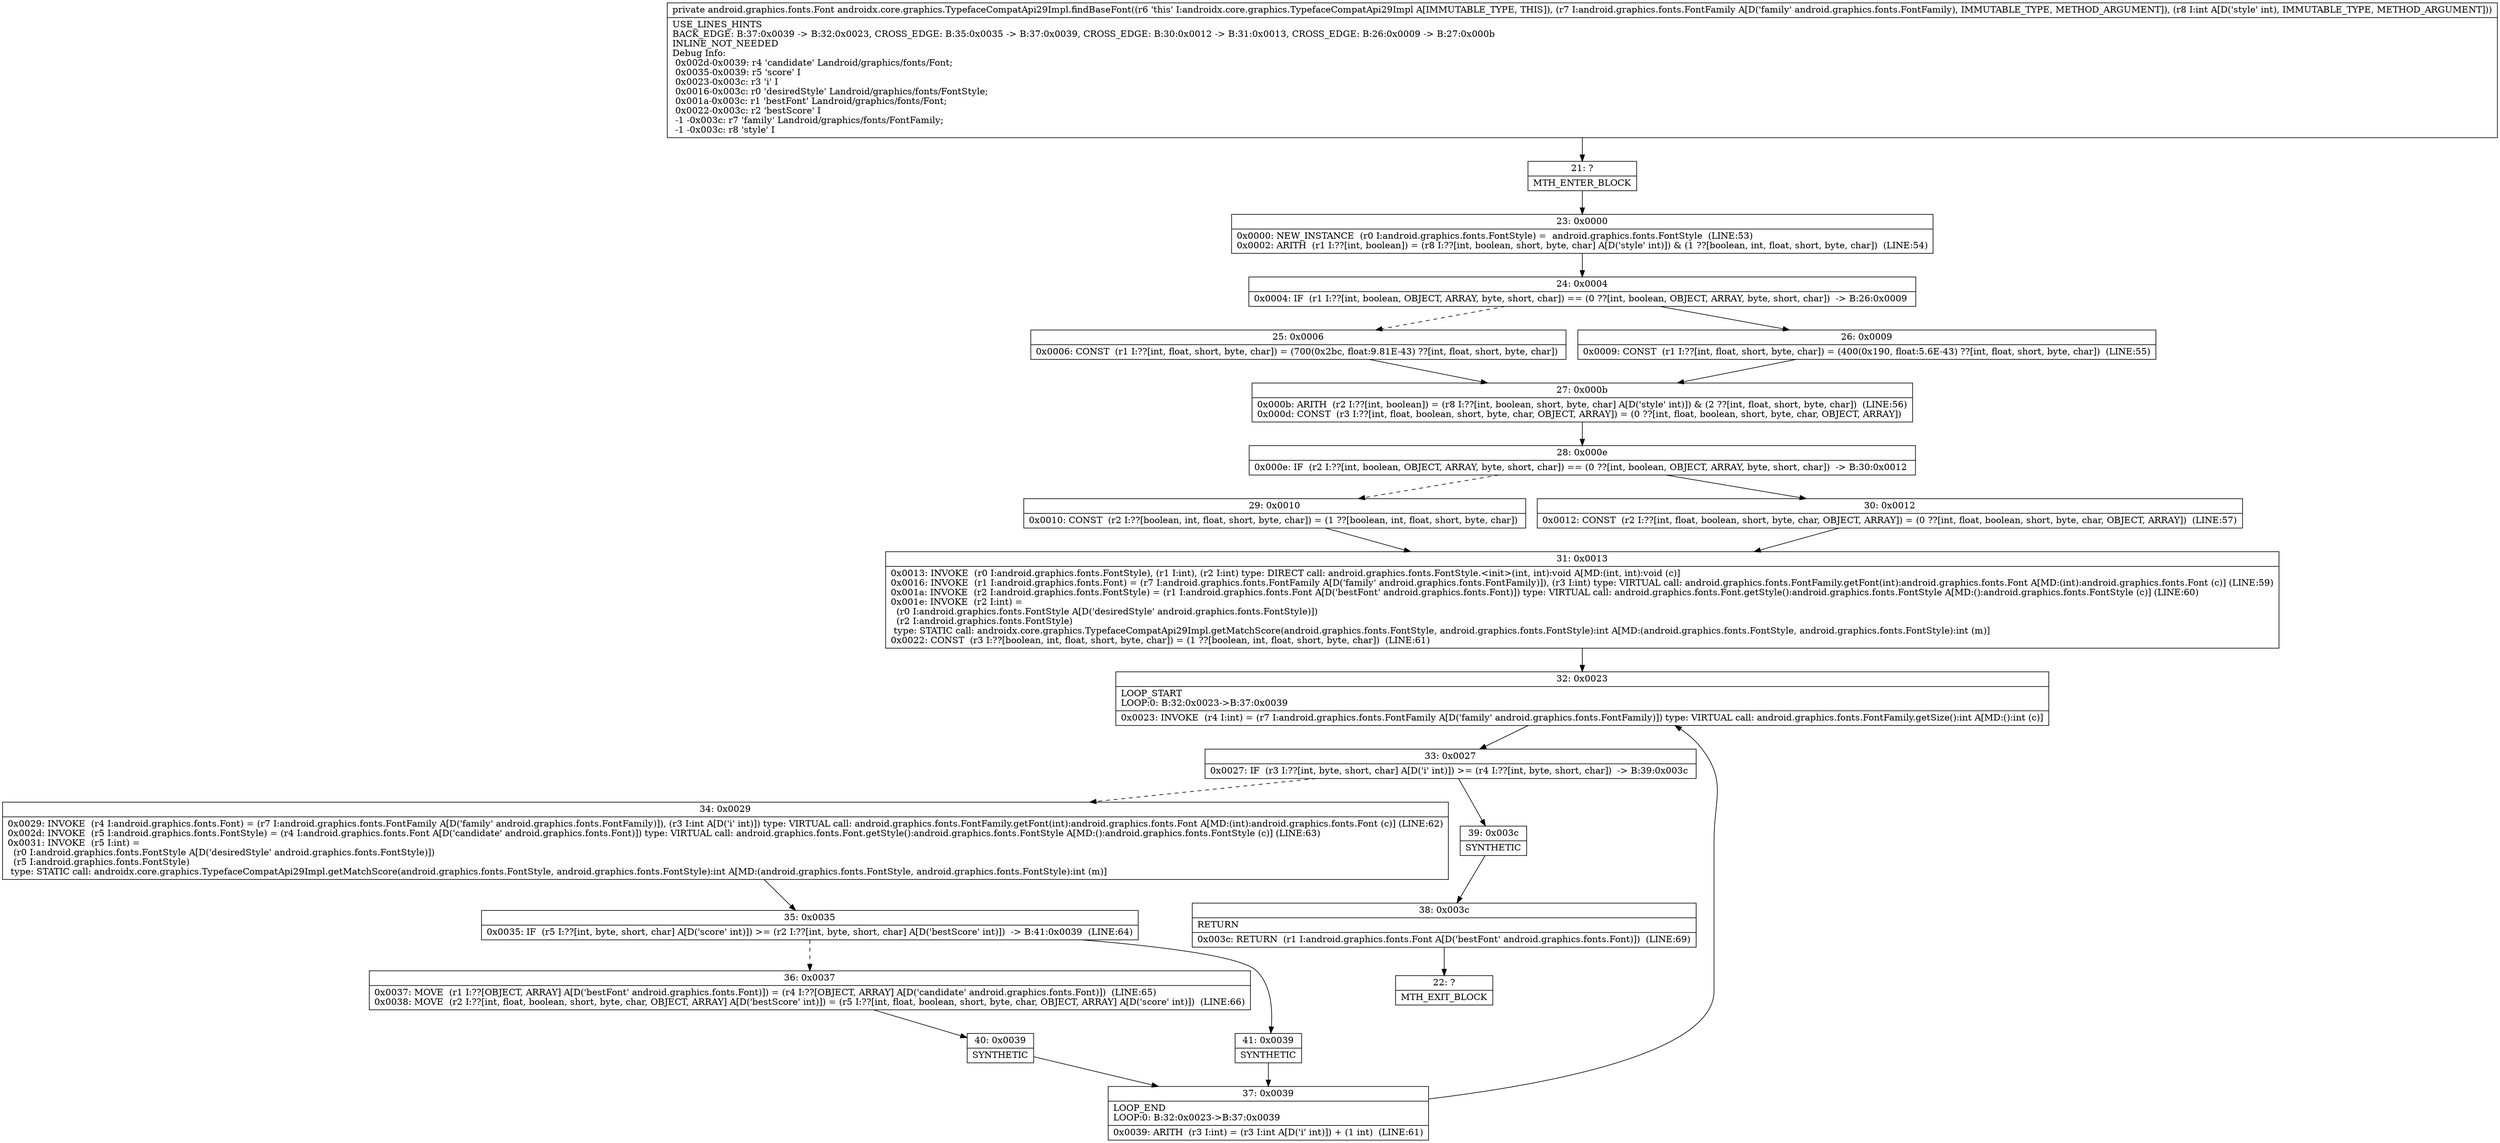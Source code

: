 digraph "CFG forandroidx.core.graphics.TypefaceCompatApi29Impl.findBaseFont(Landroid\/graphics\/fonts\/FontFamily;I)Landroid\/graphics\/fonts\/Font;" {
Node_21 [shape=record,label="{21\:\ ?|MTH_ENTER_BLOCK\l}"];
Node_23 [shape=record,label="{23\:\ 0x0000|0x0000: NEW_INSTANCE  (r0 I:android.graphics.fonts.FontStyle) =  android.graphics.fonts.FontStyle  (LINE:53)\l0x0002: ARITH  (r1 I:??[int, boolean]) = (r8 I:??[int, boolean, short, byte, char] A[D('style' int)]) & (1 ??[boolean, int, float, short, byte, char])  (LINE:54)\l}"];
Node_24 [shape=record,label="{24\:\ 0x0004|0x0004: IF  (r1 I:??[int, boolean, OBJECT, ARRAY, byte, short, char]) == (0 ??[int, boolean, OBJECT, ARRAY, byte, short, char])  \-\> B:26:0x0009 \l}"];
Node_25 [shape=record,label="{25\:\ 0x0006|0x0006: CONST  (r1 I:??[int, float, short, byte, char]) = (700(0x2bc, float:9.81E\-43) ??[int, float, short, byte, char]) \l}"];
Node_27 [shape=record,label="{27\:\ 0x000b|0x000b: ARITH  (r2 I:??[int, boolean]) = (r8 I:??[int, boolean, short, byte, char] A[D('style' int)]) & (2 ??[int, float, short, byte, char])  (LINE:56)\l0x000d: CONST  (r3 I:??[int, float, boolean, short, byte, char, OBJECT, ARRAY]) = (0 ??[int, float, boolean, short, byte, char, OBJECT, ARRAY]) \l}"];
Node_28 [shape=record,label="{28\:\ 0x000e|0x000e: IF  (r2 I:??[int, boolean, OBJECT, ARRAY, byte, short, char]) == (0 ??[int, boolean, OBJECT, ARRAY, byte, short, char])  \-\> B:30:0x0012 \l}"];
Node_29 [shape=record,label="{29\:\ 0x0010|0x0010: CONST  (r2 I:??[boolean, int, float, short, byte, char]) = (1 ??[boolean, int, float, short, byte, char]) \l}"];
Node_31 [shape=record,label="{31\:\ 0x0013|0x0013: INVOKE  (r0 I:android.graphics.fonts.FontStyle), (r1 I:int), (r2 I:int) type: DIRECT call: android.graphics.fonts.FontStyle.\<init\>(int, int):void A[MD:(int, int):void (c)]\l0x0016: INVOKE  (r1 I:android.graphics.fonts.Font) = (r7 I:android.graphics.fonts.FontFamily A[D('family' android.graphics.fonts.FontFamily)]), (r3 I:int) type: VIRTUAL call: android.graphics.fonts.FontFamily.getFont(int):android.graphics.fonts.Font A[MD:(int):android.graphics.fonts.Font (c)] (LINE:59)\l0x001a: INVOKE  (r2 I:android.graphics.fonts.FontStyle) = (r1 I:android.graphics.fonts.Font A[D('bestFont' android.graphics.fonts.Font)]) type: VIRTUAL call: android.graphics.fonts.Font.getStyle():android.graphics.fonts.FontStyle A[MD:():android.graphics.fonts.FontStyle (c)] (LINE:60)\l0x001e: INVOKE  (r2 I:int) = \l  (r0 I:android.graphics.fonts.FontStyle A[D('desiredStyle' android.graphics.fonts.FontStyle)])\l  (r2 I:android.graphics.fonts.FontStyle)\l type: STATIC call: androidx.core.graphics.TypefaceCompatApi29Impl.getMatchScore(android.graphics.fonts.FontStyle, android.graphics.fonts.FontStyle):int A[MD:(android.graphics.fonts.FontStyle, android.graphics.fonts.FontStyle):int (m)]\l0x0022: CONST  (r3 I:??[boolean, int, float, short, byte, char]) = (1 ??[boolean, int, float, short, byte, char])  (LINE:61)\l}"];
Node_32 [shape=record,label="{32\:\ 0x0023|LOOP_START\lLOOP:0: B:32:0x0023\-\>B:37:0x0039\l|0x0023: INVOKE  (r4 I:int) = (r7 I:android.graphics.fonts.FontFamily A[D('family' android.graphics.fonts.FontFamily)]) type: VIRTUAL call: android.graphics.fonts.FontFamily.getSize():int A[MD:():int (c)]\l}"];
Node_33 [shape=record,label="{33\:\ 0x0027|0x0027: IF  (r3 I:??[int, byte, short, char] A[D('i' int)]) \>= (r4 I:??[int, byte, short, char])  \-\> B:39:0x003c \l}"];
Node_34 [shape=record,label="{34\:\ 0x0029|0x0029: INVOKE  (r4 I:android.graphics.fonts.Font) = (r7 I:android.graphics.fonts.FontFamily A[D('family' android.graphics.fonts.FontFamily)]), (r3 I:int A[D('i' int)]) type: VIRTUAL call: android.graphics.fonts.FontFamily.getFont(int):android.graphics.fonts.Font A[MD:(int):android.graphics.fonts.Font (c)] (LINE:62)\l0x002d: INVOKE  (r5 I:android.graphics.fonts.FontStyle) = (r4 I:android.graphics.fonts.Font A[D('candidate' android.graphics.fonts.Font)]) type: VIRTUAL call: android.graphics.fonts.Font.getStyle():android.graphics.fonts.FontStyle A[MD:():android.graphics.fonts.FontStyle (c)] (LINE:63)\l0x0031: INVOKE  (r5 I:int) = \l  (r0 I:android.graphics.fonts.FontStyle A[D('desiredStyle' android.graphics.fonts.FontStyle)])\l  (r5 I:android.graphics.fonts.FontStyle)\l type: STATIC call: androidx.core.graphics.TypefaceCompatApi29Impl.getMatchScore(android.graphics.fonts.FontStyle, android.graphics.fonts.FontStyle):int A[MD:(android.graphics.fonts.FontStyle, android.graphics.fonts.FontStyle):int (m)]\l}"];
Node_35 [shape=record,label="{35\:\ 0x0035|0x0035: IF  (r5 I:??[int, byte, short, char] A[D('score' int)]) \>= (r2 I:??[int, byte, short, char] A[D('bestScore' int)])  \-\> B:41:0x0039  (LINE:64)\l}"];
Node_36 [shape=record,label="{36\:\ 0x0037|0x0037: MOVE  (r1 I:??[OBJECT, ARRAY] A[D('bestFont' android.graphics.fonts.Font)]) = (r4 I:??[OBJECT, ARRAY] A[D('candidate' android.graphics.fonts.Font)])  (LINE:65)\l0x0038: MOVE  (r2 I:??[int, float, boolean, short, byte, char, OBJECT, ARRAY] A[D('bestScore' int)]) = (r5 I:??[int, float, boolean, short, byte, char, OBJECT, ARRAY] A[D('score' int)])  (LINE:66)\l}"];
Node_40 [shape=record,label="{40\:\ 0x0039|SYNTHETIC\l}"];
Node_37 [shape=record,label="{37\:\ 0x0039|LOOP_END\lLOOP:0: B:32:0x0023\-\>B:37:0x0039\l|0x0039: ARITH  (r3 I:int) = (r3 I:int A[D('i' int)]) + (1 int)  (LINE:61)\l}"];
Node_41 [shape=record,label="{41\:\ 0x0039|SYNTHETIC\l}"];
Node_39 [shape=record,label="{39\:\ 0x003c|SYNTHETIC\l}"];
Node_38 [shape=record,label="{38\:\ 0x003c|RETURN\l|0x003c: RETURN  (r1 I:android.graphics.fonts.Font A[D('bestFont' android.graphics.fonts.Font)])  (LINE:69)\l}"];
Node_22 [shape=record,label="{22\:\ ?|MTH_EXIT_BLOCK\l}"];
Node_30 [shape=record,label="{30\:\ 0x0012|0x0012: CONST  (r2 I:??[int, float, boolean, short, byte, char, OBJECT, ARRAY]) = (0 ??[int, float, boolean, short, byte, char, OBJECT, ARRAY])  (LINE:57)\l}"];
Node_26 [shape=record,label="{26\:\ 0x0009|0x0009: CONST  (r1 I:??[int, float, short, byte, char]) = (400(0x190, float:5.6E\-43) ??[int, float, short, byte, char])  (LINE:55)\l}"];
MethodNode[shape=record,label="{private android.graphics.fonts.Font androidx.core.graphics.TypefaceCompatApi29Impl.findBaseFont((r6 'this' I:androidx.core.graphics.TypefaceCompatApi29Impl A[IMMUTABLE_TYPE, THIS]), (r7 I:android.graphics.fonts.FontFamily A[D('family' android.graphics.fonts.FontFamily), IMMUTABLE_TYPE, METHOD_ARGUMENT]), (r8 I:int A[D('style' int), IMMUTABLE_TYPE, METHOD_ARGUMENT]))  | USE_LINES_HINTS\lBACK_EDGE: B:37:0x0039 \-\> B:32:0x0023, CROSS_EDGE: B:35:0x0035 \-\> B:37:0x0039, CROSS_EDGE: B:30:0x0012 \-\> B:31:0x0013, CROSS_EDGE: B:26:0x0009 \-\> B:27:0x000b\lINLINE_NOT_NEEDED\lDebug Info:\l  0x002d\-0x0039: r4 'candidate' Landroid\/graphics\/fonts\/Font;\l  0x0035\-0x0039: r5 'score' I\l  0x0023\-0x003c: r3 'i' I\l  0x0016\-0x003c: r0 'desiredStyle' Landroid\/graphics\/fonts\/FontStyle;\l  0x001a\-0x003c: r1 'bestFont' Landroid\/graphics\/fonts\/Font;\l  0x0022\-0x003c: r2 'bestScore' I\l  \-1 \-0x003c: r7 'family' Landroid\/graphics\/fonts\/FontFamily;\l  \-1 \-0x003c: r8 'style' I\l}"];
MethodNode -> Node_21;Node_21 -> Node_23;
Node_23 -> Node_24;
Node_24 -> Node_25[style=dashed];
Node_24 -> Node_26;
Node_25 -> Node_27;
Node_27 -> Node_28;
Node_28 -> Node_29[style=dashed];
Node_28 -> Node_30;
Node_29 -> Node_31;
Node_31 -> Node_32;
Node_32 -> Node_33;
Node_33 -> Node_34[style=dashed];
Node_33 -> Node_39;
Node_34 -> Node_35;
Node_35 -> Node_36[style=dashed];
Node_35 -> Node_41;
Node_36 -> Node_40;
Node_40 -> Node_37;
Node_37 -> Node_32;
Node_41 -> Node_37;
Node_39 -> Node_38;
Node_38 -> Node_22;
Node_30 -> Node_31;
Node_26 -> Node_27;
}

